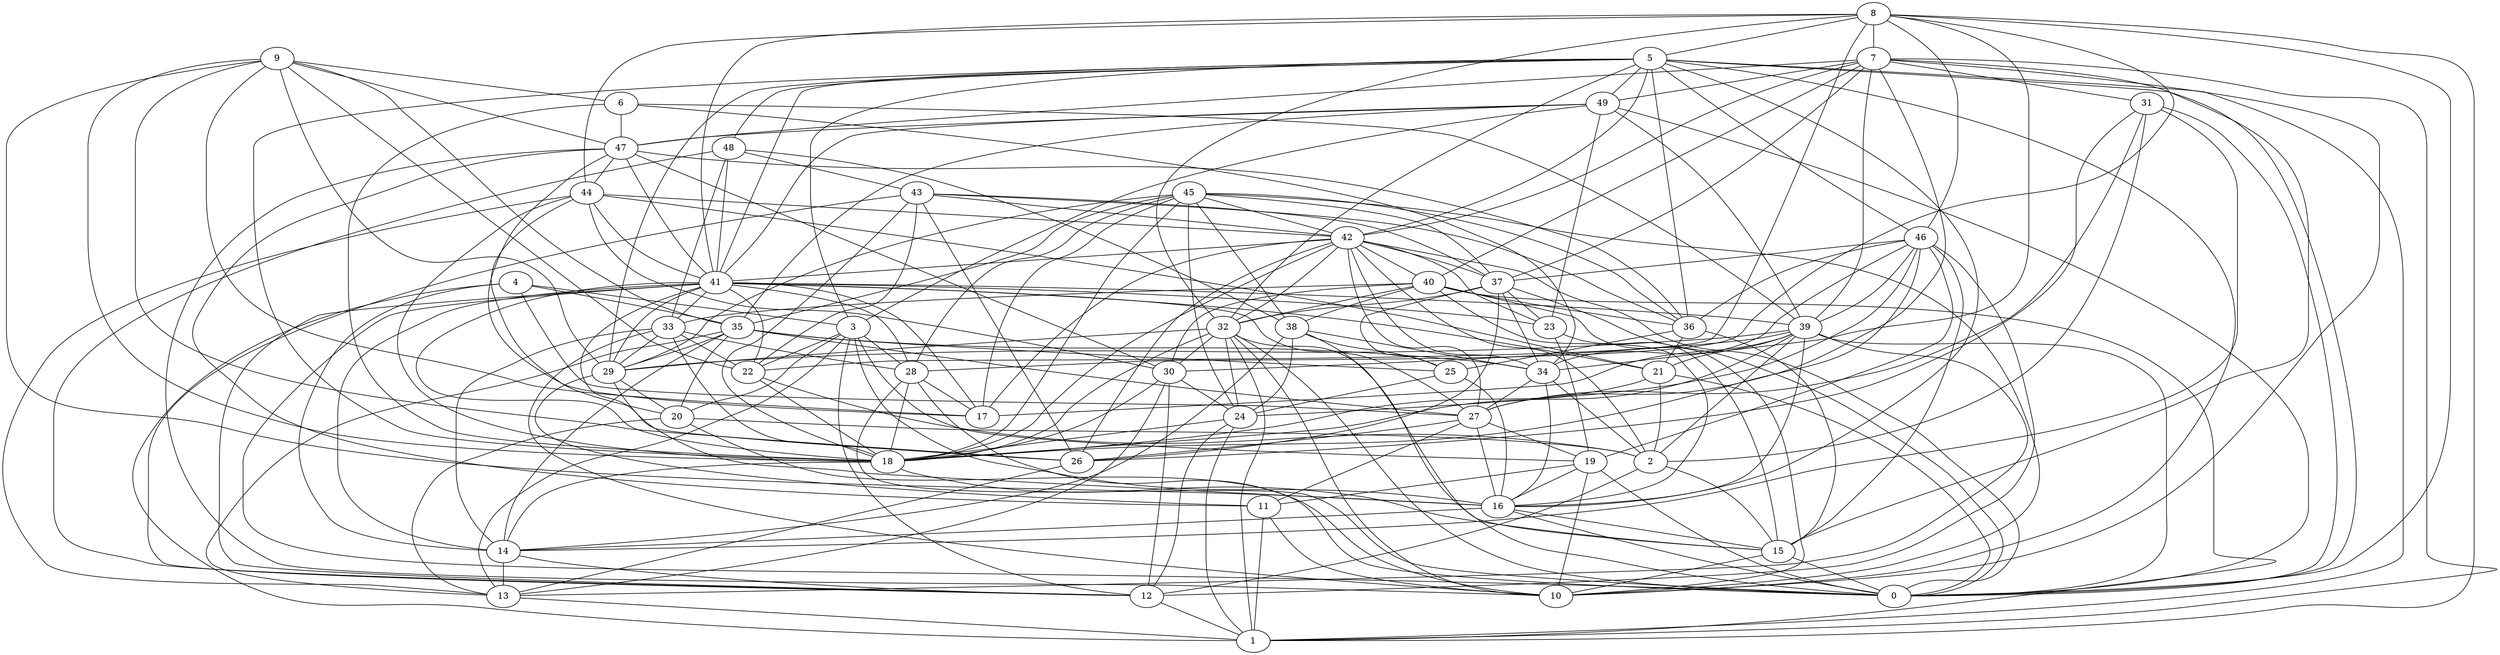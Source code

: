 digraph GG_graph {

subgraph G_graph {
edge [color = black]
"31" -> "27" [dir = none]
"31" -> "2" [dir = none]
"31" -> "0" [dir = none]
"31" -> "14" [dir = none]
"36" -> "25" [dir = none]
"36" -> "15" [dir = none]
"48" -> "33" [dir = none]
"48" -> "41" [dir = none]
"43" -> "36" [dir = none]
"43" -> "42" [dir = none]
"43" -> "18" [dir = none]
"33" -> "29" [dir = none]
"33" -> "22" [dir = none]
"33" -> "28" [dir = none]
"33" -> "14" [dir = none]
"22" -> "18" [dir = none]
"38" -> "25" [dir = none]
"38" -> "34" [dir = none]
"38" -> "0" [dir = none]
"38" -> "24" [dir = none]
"4" -> "35" [dir = none]
"4" -> "27" [dir = none]
"4" -> "14" [dir = none]
"20" -> "0" [dir = none]
"24" -> "18" [dir = none]
"24" -> "1" [dir = none]
"37" -> "26" [dir = none]
"37" -> "32" [dir = none]
"37" -> "34" [dir = none]
"32" -> "10" [dir = none]
"32" -> "29" [dir = none]
"32" -> "0" [dir = none]
"32" -> "24" [dir = none]
"39" -> "21" [dir = none]
"39" -> "2" [dir = none]
"39" -> "18" [dir = none]
"39" -> "17" [dir = none]
"39" -> "13" [dir = none]
"39" -> "16" [dir = none]
"39" -> "0" [dir = none]
"11" -> "10" [dir = none]
"18" -> "15" [dir = none]
"18" -> "14" [dir = none]
"9" -> "22" [dir = none]
"9" -> "6" [dir = none]
"9" -> "17" [dir = none]
"9" -> "16" [dir = none]
"9" -> "29" [dir = none]
"49" -> "41" [dir = none]
"49" -> "3" [dir = none]
"49" -> "0" [dir = none]
"42" -> "18" [dir = none]
"42" -> "32" [dir = none]
"42" -> "17" [dir = none]
"42" -> "2" [dir = none]
"42" -> "37" [dir = none]
"42" -> "26" [dir = none]
"42" -> "27" [dir = none]
"42" -> "23" [dir = none]
"42" -> "40" [dir = none]
"15" -> "10" [dir = none]
"29" -> "20" [dir = none]
"29" -> "11" [dir = none]
"14" -> "12" [dir = none]
"14" -> "13" [dir = none]
"25" -> "16" [dir = none]
"25" -> "24" [dir = none]
"2" -> "12" [dir = none]
"2" -> "15" [dir = none]
"6" -> "47" [dir = none]
"6" -> "39" [dir = none]
"6" -> "34" [dir = none]
"3" -> "12" [dir = none]
"3" -> "20" [dir = none]
"3" -> "22" [dir = none]
"30" -> "13" [dir = none]
"30" -> "18" [dir = none]
"45" -> "35" [dir = none]
"45" -> "28" [dir = none]
"45" -> "36" [dir = none]
"45" -> "37" [dir = none]
"45" -> "24" [dir = none]
"45" -> "42" [dir = none]
"45" -> "38" [dir = none]
"45" -> "10" [dir = none]
"45" -> "29" [dir = none]
"27" -> "16" [dir = none]
"35" -> "20" [dir = none]
"35" -> "13" [dir = none]
"8" -> "0" [dir = none]
"8" -> "22" [dir = none]
"8" -> "44" [dir = none]
"8" -> "46" [dir = none]
"8" -> "7" [dir = none]
"8" -> "41" [dir = none]
"8" -> "28" [dir = none]
"41" -> "23" [dir = none]
"41" -> "26" [dir = none]
"41" -> "14" [dir = none]
"41" -> "0" [dir = none]
"41" -> "18" [dir = none]
"41" -> "27" [dir = none]
"28" -> "18" [dir = none]
"46" -> "19" [dir = none]
"46" -> "24" [dir = none]
"46" -> "15" [dir = none]
"46" -> "34" [dir = none]
"46" -> "39" [dir = none]
"46" -> "18" [dir = none]
"46" -> "12" [dir = none]
"46" -> "36" [dir = none]
"40" -> "1" [dir = none]
"40" -> "10" [dir = none]
"7" -> "37" [dir = none]
"7" -> "10" [dir = none]
"7" -> "31" [dir = none]
"7" -> "27" [dir = none]
"7" -> "42" [dir = none]
"7" -> "49" [dir = none]
"7" -> "47" [dir = none]
"7" -> "40" [dir = none]
"23" -> "15" [dir = none]
"21" -> "18" [dir = none]
"44" -> "18" [dir = none]
"44" -> "42" [dir = none]
"44" -> "41" [dir = none]
"44" -> "13" [dir = none]
"44" -> "21" [dir = none]
"47" -> "11" [dir = none]
"47" -> "10" [dir = none]
"47" -> "44" [dir = none]
"47" -> "30" [dir = none]
"47" -> "17" [dir = none]
"19" -> "11" [dir = none]
"19" -> "10" [dir = none]
"19" -> "16" [dir = none]
"5" -> "49" [dir = none]
"5" -> "48" [dir = none]
"5" -> "32" [dir = none]
"5" -> "29" [dir = none]
"5" -> "46" [dir = none]
"5" -> "16" [dir = none]
"5" -> "42" [dir = none]
"5" -> "1" [dir = none]
"5" -> "3" [dir = none]
"5" -> "18" [dir = none]
"5" -> "41" [dir = none]
"36" -> "21" [dir = none]
"19" -> "0" [dir = none]
"16" -> "15" [dir = none]
"41" -> "28" [dir = none]
"32" -> "30" [dir = none]
"20" -> "2" [dir = none]
"46" -> "37" [dir = none]
"30" -> "12" [dir = none]
"49" -> "39" [dir = none]
"12" -> "1" [dir = none]
"29" -> "16" [dir = none]
"43" -> "22" [dir = none]
"8" -> "5" [dir = none]
"22" -> "2" [dir = none]
"48" -> "38" [dir = none]
"41" -> "39" [dir = none]
"37" -> "25" [dir = none]
"9" -> "18" [dir = none]
"41" -> "21" [dir = none]
"6" -> "18" [dir = none]
"43" -> "26" [dir = none]
"26" -> "13" [dir = none]
"40" -> "36" [dir = none]
"9" -> "47" [dir = none]
"40" -> "16" [dir = none]
"40" -> "30" [dir = none]
"16" -> "0" [dir = none]
"49" -> "23" [dir = none]
"5" -> "10" [dir = none]
"33" -> "10" [dir = none]
"44" -> "30" [dir = none]
"7" -> "39" [dir = none]
"47" -> "41" [dir = none]
"8" -> "1" [dir = none]
"38" -> "14" [dir = none]
"39" -> "30" [dir = none]
"42" -> "34" [dir = none]
"32" -> "18" [dir = none]
"33" -> "18" [dir = none]
"28" -> "17" [dir = none]
"20" -> "13" [dir = none]
"44" -> "20" [dir = none]
"35" -> "27" [dir = none]
"4" -> "1" [dir = none]
"41" -> "12" [dir = none]
"35" -> "34" [dir = none]
"9" -> "26" [dir = none]
"8" -> "32" [dir = none]
"42" -> "0" [dir = none]
"3" -> "28" [dir = none]
"27" -> "19" [dir = none]
"40" -> "38" [dir = none]
"31" -> "26" [dir = none]
"37" -> "23" [dir = none]
"34" -> "2" [dir = none]
"24" -> "12" [dir = none]
"42" -> "41" [dir = none]
"43" -> "12" [dir = none]
"21" -> "2" [dir = none]
"4" -> "3" [dir = none]
"35" -> "25" [dir = none]
"41" -> "17" [dir = none]
"49" -> "35" [dir = none]
"27" -> "26" [dir = none]
"43" -> "37" [dir = none]
"35" -> "29" [dir = none]
"32" -> "15" [dir = none]
"41" -> "22" [dir = none]
"45" -> "18" [dir = none]
"3" -> "13" [dir = none]
"3" -> "19" [dir = none]
"16" -> "14" [dir = none]
"35" -> "14" [dir = none]
"48" -> "12" [dir = none]
"7" -> "1" [dir = none]
"47" -> "36" [dir = none]
"9" -> "35" [dir = none]
"7" -> "15" [dir = none]
"39" -> "29" [dir = none]
"48" -> "43" [dir = none]
"5" -> "36" [dir = none]
"32" -> "1" [dir = none]
"41" -> "33" [dir = none]
"11" -> "1" [dir = none]
"27" -> "11" [dir = none]
"28" -> "10" [dir = none]
"23" -> "19" [dir = none]
"13" -> "1" [dir = none]
"34" -> "27" [dir = none]
"34" -> "16" [dir = none]
"5" -> "0" [dir = none]
"45" -> "17" [dir = none]
"8" -> "34" [dir = none]
"41" -> "29" [dir = none]
"30" -> "24" [dir = none]
"21" -> "0" [dir = none]
"15" -> "0" [dir = none]
"40" -> "32" [dir = none]
"49" -> "47" [dir = none]
"40" -> "33" [dir = none]
"3" -> "16" [dir = none]
"37" -> "0" [dir = none]
"28" -> "0" [dir = none]
}

}
